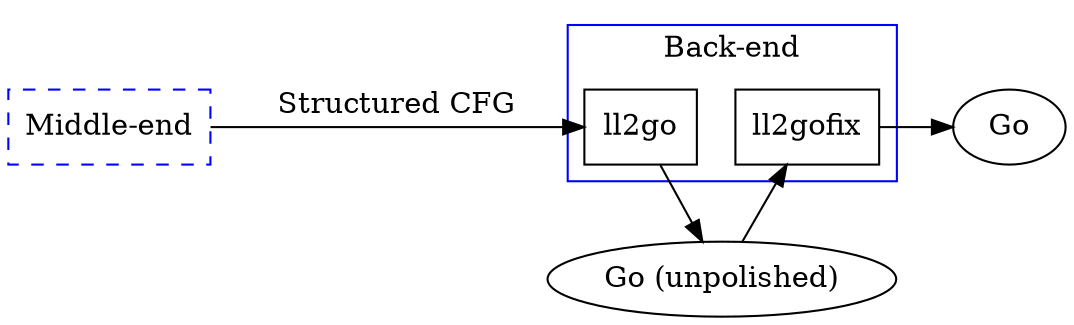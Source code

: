 digraph G {
	newrank=true

	// Middle-end
	Middle [label="Middle-end" shape=box style=dashed color=blue]

	// Back-end
	subgraph cluster {
		label="Back-end"
		color=blue
		ll2go [label="ll2go" shape=box]
		ll2gofix [label="ll2gofix" shape=box]
	}

	// Temporary output.
	tmp [label="Go (unpolished)"]

	// Output
	Out [label="Go"]

	// Middle-end -> back-end
	Middle -> ll2go [label="Structured CFG" minlen=5]

	// Back-end -> output
	ll2go -> tmp
	tmp -> ll2gofix
	ll2gofix -> Out

	{rank=same Middle ll2go ll2gofix Out}
}
